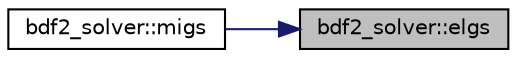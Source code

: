 digraph "bdf2_solver::elgs"
{
 // LATEX_PDF_SIZE
  edge [fontname="Helvetica",fontsize="10",labelfontname="Helvetica",labelfontsize="10"];
  node [fontname="Helvetica",fontsize="10",shape=record];
  rankdir="RL";
  Node1 [label="bdf2_solver::elgs",height=0.2,width=0.4,color="black", fillcolor="grey75", style="filled", fontcolor="black",tooltip=" "];
  Node1 -> Node2 [dir="back",color="midnightblue",fontsize="10",style="solid",fontname="Helvetica"];
  Node2 [label="bdf2_solver::migs",height=0.2,width=0.4,color="black", fillcolor="white", style="filled",URL="$namespacebdf2__solver.html#aac027589964dea49afc7497e94373dc9",tooltip=" "];
}
